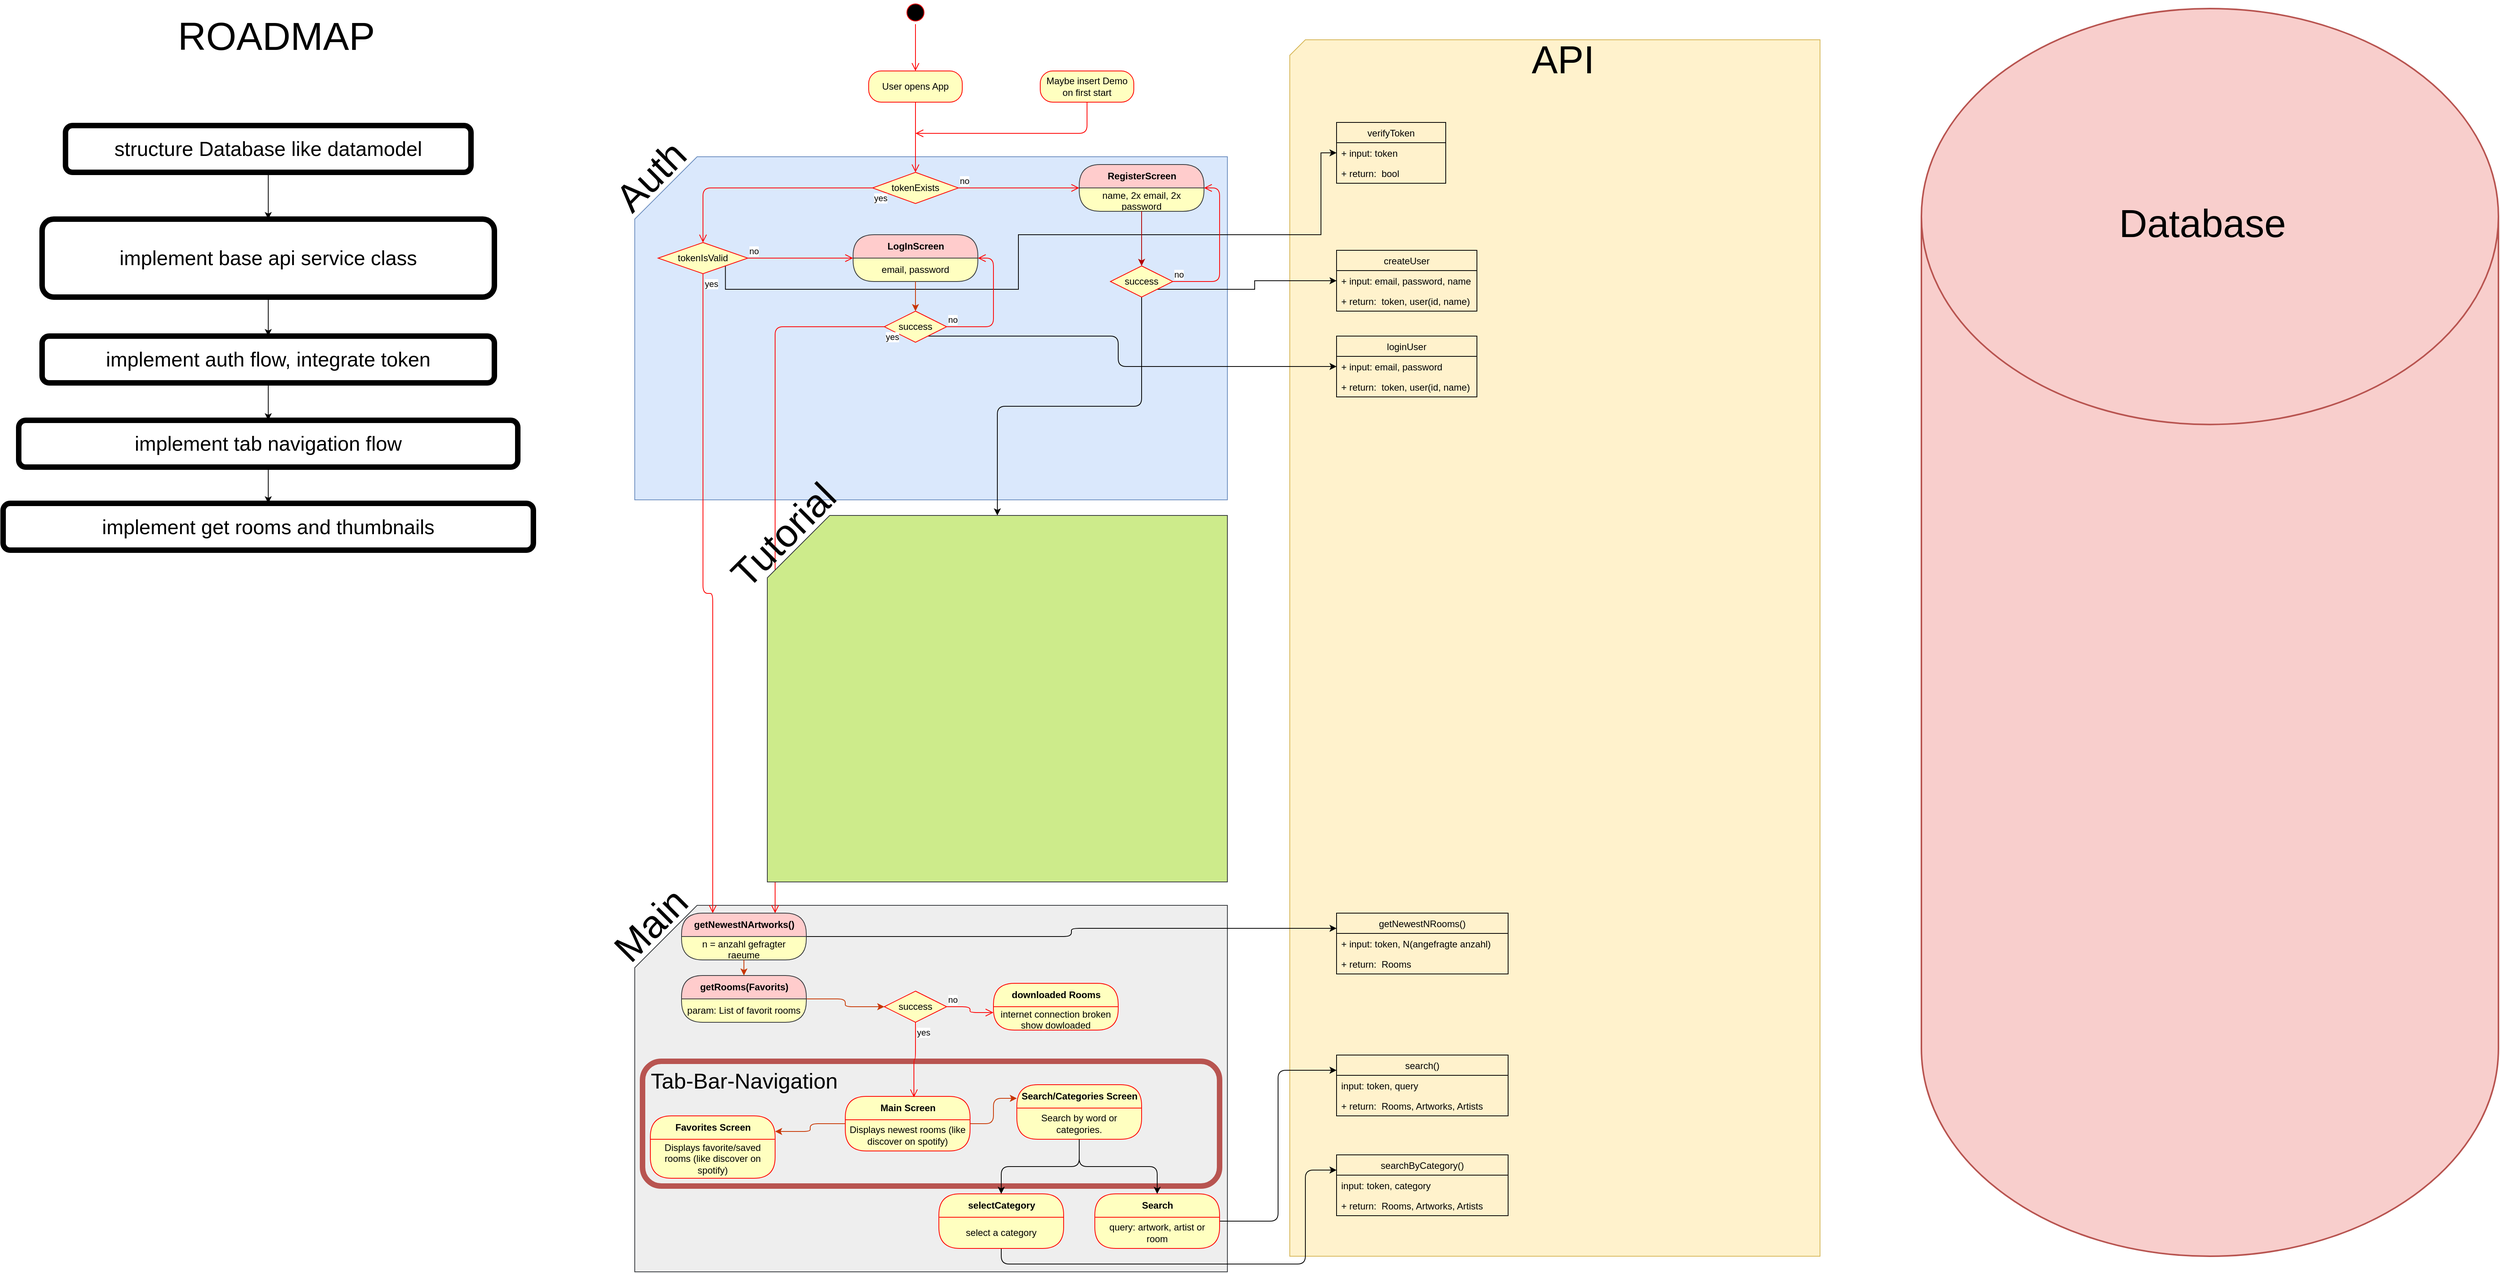 <mxfile>
    <diagram id="wPMljQPv05J4JoJQBgOj" name="Page-1">
        <mxGraphModel dx="2079" dy="1133" grid="1" gridSize="10" guides="1" tooltips="1" connect="1" arrows="1" fold="1" page="1" pageScale="1" pageWidth="827" pageHeight="1169" math="0" shadow="0">
            <root>
                <mxCell id="0"/>
                <mxCell id="1" parent="0"/>
                <mxCell id="61" value="" style="verticalLabelPosition=bottom;verticalAlign=top;html=1;shape=card;whiteSpace=wrap;size=80;arcSize=12;fillColor=#eeeeee;strokeColor=#36393d;" parent="1" vertex="1">
                    <mxGeometry x="40" y="1190" width="760" height="470" as="geometry"/>
                </mxCell>
                <mxCell id="85" value="" style="rounded=1;whiteSpace=wrap;html=1;strokeWidth=7;strokeColor=#b85450;fillColor=none;" vertex="1" parent="1">
                    <mxGeometry x="50" y="1390" width="740" height="160" as="geometry"/>
                </mxCell>
                <mxCell id="25" value="" style="verticalLabelPosition=bottom;verticalAlign=top;html=1;shape=card;whiteSpace=wrap;size=20;arcSize=12;fillColor=#fff2cc;strokeColor=#d6b656;" parent="1" vertex="1">
                    <mxGeometry x="880" y="80" width="680" height="1560" as="geometry"/>
                </mxCell>
                <mxCell id="6" value="" style="verticalLabelPosition=bottom;verticalAlign=top;html=1;shape=card;whiteSpace=wrap;size=80;arcSize=12;fillColor=#dae8fc;strokeColor=#6c8ebf;" parent="1" vertex="1">
                    <mxGeometry x="40" y="230" width="760" height="440" as="geometry"/>
                </mxCell>
                <mxCell id="2" value="" style="ellipse;html=1;shape=startState;fillColor=#000000;strokeColor=#ff0000;" parent="1" vertex="1">
                    <mxGeometry x="385" y="30" width="30" height="30" as="geometry"/>
                </mxCell>
                <mxCell id="3" value="" style="edgeStyle=orthogonalEdgeStyle;html=1;verticalAlign=bottom;endArrow=open;endSize=8;strokeColor=#ff0000;entryX=0.5;entryY=0;entryDx=0;entryDy=0;" parent="1" source="2" target="4" edge="1">
                    <mxGeometry relative="1" as="geometry">
                        <mxPoint x="400" y="120" as="targetPoint"/>
                    </mxGeometry>
                </mxCell>
                <mxCell id="4" value="User opens App" style="rounded=1;whiteSpace=wrap;html=1;arcSize=40;fontColor=#000000;fillColor=#ffffc0;strokeColor=#ff0000;" parent="1" vertex="1">
                    <mxGeometry x="340" y="120" width="120" height="40" as="geometry"/>
                </mxCell>
                <mxCell id="5" value="" style="edgeStyle=orthogonalEdgeStyle;html=1;verticalAlign=bottom;endArrow=open;endSize=8;strokeColor=#ff0000;entryX=0.5;entryY=0;entryDx=0;entryDy=0;" parent="1" source="4" target="7" edge="1">
                    <mxGeometry relative="1" as="geometry">
                        <mxPoint x="406" y="220" as="targetPoint"/>
                    </mxGeometry>
                </mxCell>
                <mxCell id="7" value="tokenExists" style="rhombus;whiteSpace=wrap;html=1;fillColor=#ffffc0;strokeColor=#ff0000;" parent="1" vertex="1">
                    <mxGeometry x="345" y="250" width="110" height="40" as="geometry"/>
                </mxCell>
                <mxCell id="8" value="no" style="edgeStyle=orthogonalEdgeStyle;html=1;align=left;verticalAlign=bottom;endArrow=open;endSize=8;strokeColor=#ff0000;entryX=0;entryY=0;entryDx=0;entryDy=0;" parent="1" source="7" target="14" edge="1">
                    <mxGeometry x="-1" relative="1" as="geometry">
                        <mxPoint x="540" y="270" as="targetPoint"/>
                        <Array as="points">
                            <mxPoint x="540" y="270"/>
                            <mxPoint x="540" y="270"/>
                        </Array>
                    </mxGeometry>
                </mxCell>
                <mxCell id="9" value="yes" style="edgeStyle=orthogonalEdgeStyle;html=1;align=left;verticalAlign=top;endArrow=open;endSize=8;strokeColor=#ff0000;entryX=0.5;entryY=0;entryDx=0;entryDy=0;" parent="1" source="7" target="15" edge="1">
                    <mxGeometry x="-1" relative="1" as="geometry">
                        <mxPoint x="400" y="350" as="targetPoint"/>
                        <mxPoint as="offset"/>
                    </mxGeometry>
                </mxCell>
                <mxCell id="83" style="edgeStyle=orthogonalEdgeStyle;rounded=1;orthogonalLoop=1;jettySize=auto;html=1;entryX=0;entryY=0.25;entryDx=0;entryDy=0;fillColor=#fa6800;strokeColor=#C73500;" edge="1" parent="1" source="10" target="79">
                    <mxGeometry relative="1" as="geometry"/>
                </mxCell>
                <mxCell id="84" style="edgeStyle=orthogonalEdgeStyle;rounded=1;orthogonalLoop=1;jettySize=auto;html=1;entryX=1;entryY=0.25;entryDx=0;entryDy=0;fillColor=#fa6800;strokeColor=#C73500;" edge="1" parent="1" source="10" target="81">
                    <mxGeometry relative="1" as="geometry"/>
                </mxCell>
                <mxCell id="10" value="Main Screen" style="swimlane;html=1;fontStyle=1;align=center;verticalAlign=middle;childLayout=stackLayout;horizontal=1;startSize=30;horizontalStack=0;resizeParent=0;resizeLast=1;container=0;fontColor=#000000;collapsible=0;rounded=1;arcSize=30;strokeColor=#ff0000;fillColor=#ffffc0;swimlaneFillColor=#ffffc0;dropTarget=0;" parent="1" vertex="1">
                    <mxGeometry x="310" y="1435" width="160" height="70" as="geometry"/>
                </mxCell>
                <mxCell id="11" value="Displays newest rooms (like discover on spotify)" style="text;html=1;strokeColor=none;fillColor=none;align=center;verticalAlign=middle;spacingLeft=4;spacingRight=4;whiteSpace=wrap;overflow=hidden;rotatable=0;fontColor=#000000;" parent="10" vertex="1">
                    <mxGeometry y="30" width="160" height="40" as="geometry"/>
                </mxCell>
                <mxCell id="13" value="RegisterScreen" style="swimlane;html=1;fontStyle=1;align=center;verticalAlign=middle;childLayout=stackLayout;horizontal=1;startSize=30;horizontalStack=0;resizeParent=0;resizeLast=1;container=0;collapsible=0;rounded=1;arcSize=30;strokeColor=#36393d;fillColor=#ffcccc;swimlaneFillColor=#ffffc0;dropTarget=0;" parent="1" vertex="1">
                    <mxGeometry x="610" y="240" width="160" height="60" as="geometry"/>
                </mxCell>
                <mxCell id="14" value="name, 2x email, 2x password" style="text;html=1;strokeColor=none;fillColor=none;align=center;verticalAlign=middle;spacingLeft=4;spacingRight=4;whiteSpace=wrap;overflow=hidden;rotatable=0;fontColor=#000000;" parent="13" vertex="1">
                    <mxGeometry y="30" width="160" height="30" as="geometry"/>
                </mxCell>
                <mxCell id="18" value="Subtitle" style="text;html=1;strokeColor=none;fillColor=none;align=center;verticalAlign=middle;spacingLeft=4;spacingRight=4;whiteSpace=wrap;overflow=hidden;rotatable=0;fontColor=#000000;" parent="13" vertex="1">
                    <mxGeometry y="60" width="160" as="geometry"/>
                </mxCell>
                <mxCell id="29" style="edgeStyle=orthogonalEdgeStyle;rounded=0;orthogonalLoop=1;jettySize=auto;html=1;exitX=1;exitY=1;exitDx=0;exitDy=0;" parent="1" source="15" target="32" edge="1">
                    <mxGeometry relative="1" as="geometry">
                        <Array as="points">
                            <mxPoint x="156" y="400"/>
                            <mxPoint x="532" y="400"/>
                            <mxPoint x="532" y="330"/>
                            <mxPoint x="920" y="330"/>
                            <mxPoint x="920" y="225"/>
                        </Array>
                    </mxGeometry>
                </mxCell>
                <mxCell id="15" value="tokenIsValid" style="rhombus;whiteSpace=wrap;html=1;fillColor=#ffffc0;strokeColor=#ff0000;" parent="1" vertex="1">
                    <mxGeometry x="70" y="340" width="115" height="40" as="geometry"/>
                </mxCell>
                <mxCell id="16" value="no" style="edgeStyle=orthogonalEdgeStyle;html=1;align=left;verticalAlign=bottom;endArrow=open;endSize=8;strokeColor=#ff0000;entryX=0;entryY=0.5;entryDx=0;entryDy=0;" parent="1" source="15" target="19" edge="1">
                    <mxGeometry x="-1" relative="1" as="geometry">
                        <mxPoint x="345" y="360" as="targetPoint"/>
                    </mxGeometry>
                </mxCell>
                <mxCell id="17" value="yes" style="edgeStyle=orthogonalEdgeStyle;html=1;align=left;verticalAlign=top;endArrow=open;endSize=8;strokeColor=#ff0000;entryX=0.25;entryY=0;entryDx=0;entryDy=0;" parent="1" source="15" edge="1" target="63">
                    <mxGeometry x="-1" relative="1" as="geometry">
                        <mxPoint x="150" y="1230" as="targetPoint"/>
                    </mxGeometry>
                </mxCell>
                <mxCell id="19" value="LogInScreen" style="swimlane;html=1;fontStyle=1;align=center;verticalAlign=middle;childLayout=stackLayout;horizontal=1;startSize=30;horizontalStack=0;resizeParent=0;resizeLast=1;container=0;collapsible=0;rounded=1;arcSize=30;strokeColor=#36393d;fillColor=#ffcccc;swimlaneFillColor=#ffffc0;dropTarget=0;" parent="1" vertex="1">
                    <mxGeometry x="320" y="330" width="160" height="60" as="geometry"/>
                </mxCell>
                <mxCell id="20" value="email, password" style="text;html=1;strokeColor=none;fillColor=none;align=center;verticalAlign=middle;spacingLeft=4;spacingRight=4;whiteSpace=wrap;overflow=hidden;rotatable=0;fontColor=#000000;" parent="19" vertex="1">
                    <mxGeometry y="30" width="160" height="30" as="geometry"/>
                </mxCell>
                <mxCell id="21" value="Subtitle" style="text;html=1;strokeColor=none;fillColor=none;align=center;verticalAlign=middle;spacingLeft=4;spacingRight=4;whiteSpace=wrap;overflow=hidden;rotatable=0;fontColor=#000000;" parent="19" vertex="1">
                    <mxGeometry y="60" width="160" as="geometry"/>
                </mxCell>
                <mxCell id="22" value="Maybe insert Demo on first start" style="rounded=1;whiteSpace=wrap;html=1;arcSize=40;fontColor=#000000;fillColor=#ffffc0;strokeColor=#ff0000;" parent="1" vertex="1">
                    <mxGeometry x="560" y="120" width="120" height="40" as="geometry"/>
                </mxCell>
                <mxCell id="23" value="" style="edgeStyle=orthogonalEdgeStyle;html=1;verticalAlign=bottom;endArrow=open;endSize=8;strokeColor=#ff0000;" parent="1" source="22" edge="1">
                    <mxGeometry relative="1" as="geometry">
                        <mxPoint x="400" y="200" as="targetPoint"/>
                        <Array as="points">
                            <mxPoint x="620" y="200"/>
                        </Array>
                    </mxGeometry>
                </mxCell>
                <mxCell id="24" value="" style="strokeWidth=2;html=1;shape=mxgraph.flowchart.database;whiteSpace=wrap;fillColor=#f8cecc;strokeColor=#b85450;" parent="1" vertex="1">
                    <mxGeometry x="1690" y="40" width="740" height="1600" as="geometry"/>
                </mxCell>
                <mxCell id="26" value="&lt;font style=&quot;font-size: 50px&quot;&gt;API&lt;/font&gt;" style="text;html=1;resizable=0;autosize=1;align=center;verticalAlign=middle;points=[];fillColor=none;strokeColor=none;rounded=0;" parent="1" vertex="1">
                    <mxGeometry x="1180" y="90" width="100" height="30" as="geometry"/>
                </mxCell>
                <mxCell id="27" value="&lt;font style=&quot;font-size: 50px&quot;&gt;Database&lt;/font&gt;" style="text;html=1;resizable=0;autosize=1;align=center;verticalAlign=middle;points=[];fillColor=none;strokeColor=none;rounded=0;" parent="1" vertex="1">
                    <mxGeometry x="1935" y="300" width="230" height="30" as="geometry"/>
                </mxCell>
                <mxCell id="28" value="&lt;font style=&quot;font-size: 50px&quot;&gt;Auth&lt;/font&gt;" style="text;html=1;resizable=0;autosize=1;align=center;verticalAlign=middle;points=[];fillColor=none;strokeColor=none;rounded=0;rotation=-45;" parent="1" vertex="1">
                    <mxGeometry y="240" width="120" height="30" as="geometry"/>
                </mxCell>
                <mxCell id="31" value="verifyToken" style="swimlane;fontStyle=0;childLayout=stackLayout;horizontal=1;startSize=26;fillColor=none;horizontalStack=0;resizeParent=1;resizeParentMax=0;resizeLast=0;collapsible=1;marginBottom=0;" parent="1" vertex="1">
                    <mxGeometry x="940" y="186" width="140" height="78" as="geometry"/>
                </mxCell>
                <mxCell id="32" value="+ input: token" style="text;strokeColor=none;fillColor=none;align=left;verticalAlign=top;spacingLeft=4;spacingRight=4;overflow=hidden;rotatable=0;points=[[0,0.5],[1,0.5]];portConstraint=eastwest;" parent="31" vertex="1">
                    <mxGeometry y="26" width="140" height="26" as="geometry"/>
                </mxCell>
                <mxCell id="33" value="+ return:  bool" style="text;strokeColor=none;fillColor=none;align=left;verticalAlign=top;spacingLeft=4;spacingRight=4;overflow=hidden;rotatable=0;points=[[0,0.5],[1,0.5]];portConstraint=eastwest;" parent="31" vertex="1">
                    <mxGeometry y="52" width="140" height="26" as="geometry"/>
                </mxCell>
                <mxCell id="43" style="edgeStyle=orthogonalEdgeStyle;rounded=0;orthogonalLoop=1;jettySize=auto;html=1;entryX=0;entryY=0.5;entryDx=0;entryDy=0;" parent="1" source="38" target="45" edge="1">
                    <mxGeometry relative="1" as="geometry">
                        <Array as="points">
                            <mxPoint x="835" y="400"/>
                            <mxPoint x="835" y="389"/>
                        </Array>
                    </mxGeometry>
                </mxCell>
                <mxCell id="110" style="edgeStyle=orthogonalEdgeStyle;rounded=1;orthogonalLoop=1;jettySize=auto;html=1;" edge="1" parent="1" source="38" target="59">
                    <mxGeometry relative="1" as="geometry"/>
                </mxCell>
                <mxCell id="38" value="success" style="rhombus;whiteSpace=wrap;html=1;fillColor=#ffffc0;strokeColor=#ff0000;" parent="1" vertex="1">
                    <mxGeometry x="650" y="370" width="80" height="40" as="geometry"/>
                </mxCell>
                <mxCell id="39" value="no" style="edgeStyle=orthogonalEdgeStyle;html=1;align=left;verticalAlign=bottom;endArrow=open;endSize=8;strokeColor=#ff0000;entryX=1;entryY=0;entryDx=0;entryDy=0;" parent="1" source="38" target="14" edge="1">
                    <mxGeometry x="-1" relative="1" as="geometry">
                        <mxPoint x="790" y="360" as="targetPoint"/>
                        <Array as="points">
                            <mxPoint x="790" y="390"/>
                            <mxPoint x="790" y="270"/>
                        </Array>
                    </mxGeometry>
                </mxCell>
                <mxCell id="42" style="edgeStyle=orthogonalEdgeStyle;rounded=0;orthogonalLoop=1;jettySize=auto;html=1;fillColor=#e51400;strokeColor=#B20000;" parent="1" source="14" target="38" edge="1">
                    <mxGeometry relative="1" as="geometry"/>
                </mxCell>
                <mxCell id="44" value="createUser" style="swimlane;fontStyle=0;childLayout=stackLayout;horizontal=1;startSize=26;fillColor=none;horizontalStack=0;resizeParent=1;resizeParentMax=0;resizeLast=0;collapsible=1;marginBottom=0;" parent="1" vertex="1">
                    <mxGeometry x="940" y="350" width="180" height="78" as="geometry"/>
                </mxCell>
                <mxCell id="45" value="+ input: email, password, name" style="text;strokeColor=none;fillColor=none;align=left;verticalAlign=top;spacingLeft=4;spacingRight=4;overflow=hidden;rotatable=0;points=[[0,0.5],[1,0.5]];portConstraint=eastwest;" parent="44" vertex="1">
                    <mxGeometry y="26" width="180" height="26" as="geometry"/>
                </mxCell>
                <mxCell id="46" value="+ return:  token, user(id, name)" style="text;strokeColor=none;fillColor=none;align=left;verticalAlign=top;spacingLeft=4;spacingRight=4;overflow=hidden;rotatable=0;points=[[0,0.5],[1,0.5]];portConstraint=eastwest;" parent="44" vertex="1">
                    <mxGeometry y="52" width="180" height="26" as="geometry"/>
                </mxCell>
                <mxCell id="53" style="edgeStyle=orthogonalEdgeStyle;orthogonalLoop=1;jettySize=auto;html=1;entryX=0;entryY=0.5;entryDx=0;entryDy=0;rounded=1;" parent="1" source="49" target="55" edge="1">
                    <mxGeometry relative="1" as="geometry">
                        <Array as="points">
                            <mxPoint x="660" y="460"/>
                            <mxPoint x="660" y="499"/>
                        </Array>
                    </mxGeometry>
                </mxCell>
                <mxCell id="49" value="success" style="rhombus;whiteSpace=wrap;html=1;fillColor=#ffffc0;strokeColor=#ff0000;" parent="1" vertex="1">
                    <mxGeometry x="360" y="428" width="80" height="40" as="geometry"/>
                </mxCell>
                <mxCell id="50" value="no" style="edgeStyle=orthogonalEdgeStyle;html=1;align=left;verticalAlign=bottom;endArrow=open;endSize=8;strokeColor=#ff0000;entryX=1;entryY=0;entryDx=0;entryDy=0;" parent="1" source="49" target="20" edge="1">
                    <mxGeometry x="-1" relative="1" as="geometry">
                        <mxPoint x="540" y="448" as="targetPoint"/>
                        <Array as="points">
                            <mxPoint x="500" y="448"/>
                            <mxPoint x="500" y="360"/>
                        </Array>
                    </mxGeometry>
                </mxCell>
                <mxCell id="51" value="yes" style="edgeStyle=orthogonalEdgeStyle;html=1;align=left;verticalAlign=top;endArrow=open;endSize=8;strokeColor=#ff0000;entryX=0.75;entryY=0;entryDx=0;entryDy=0;" parent="1" source="49" target="63" edge="1">
                    <mxGeometry x="-1" relative="1" as="geometry">
                        <mxPoint x="240" y="720" as="targetPoint"/>
                    </mxGeometry>
                </mxCell>
                <mxCell id="52" style="edgeStyle=orthogonalEdgeStyle;rounded=0;orthogonalLoop=1;jettySize=auto;html=1;fillColor=#fa6800;strokeColor=#C73500;" parent="1" source="20" target="49" edge="1">
                    <mxGeometry relative="1" as="geometry"/>
                </mxCell>
                <mxCell id="54" value="loginUser" style="swimlane;fontStyle=0;childLayout=stackLayout;horizontal=1;startSize=26;fillColor=none;horizontalStack=0;resizeParent=1;resizeParentMax=0;resizeLast=0;collapsible=1;marginBottom=0;" parent="1" vertex="1">
                    <mxGeometry x="940" y="460" width="180" height="78" as="geometry"/>
                </mxCell>
                <mxCell id="55" value="+ input: email, password" style="text;strokeColor=none;fillColor=none;align=left;verticalAlign=top;spacingLeft=4;spacingRight=4;overflow=hidden;rotatable=0;points=[[0,0.5],[1,0.5]];portConstraint=eastwest;" parent="54" vertex="1">
                    <mxGeometry y="26" width="180" height="26" as="geometry"/>
                </mxCell>
                <mxCell id="56" value="+ return:  token, user(id, name)" style="text;strokeColor=none;fillColor=none;align=left;verticalAlign=top;spacingLeft=4;spacingRight=4;overflow=hidden;rotatable=0;points=[[0,0.5],[1,0.5]];portConstraint=eastwest;" parent="54" vertex="1">
                    <mxGeometry y="52" width="180" height="26" as="geometry"/>
                </mxCell>
                <mxCell id="59" value="" style="verticalLabelPosition=bottom;verticalAlign=top;html=1;shape=card;whiteSpace=wrap;size=80;arcSize=12;fillColor=#cdeb8b;strokeColor=#36393d;" parent="1" vertex="1">
                    <mxGeometry x="210" y="690" width="590" height="470" as="geometry"/>
                </mxCell>
                <mxCell id="60" value="&lt;font style=&quot;font-size: 50px&quot;&gt;Tutorial&lt;/font&gt;" style="text;html=1;resizable=0;autosize=1;align=center;verticalAlign=middle;points=[];fillColor=none;strokeColor=none;rounded=0;rotation=-45;" parent="1" vertex="1">
                    <mxGeometry x="140" y="700" width="180" height="30" as="geometry"/>
                </mxCell>
                <mxCell id="62" value="&lt;span style=&quot;font-size: 50px&quot;&gt;Main&lt;/span&gt;" style="text;html=1;resizable=0;autosize=1;align=center;verticalAlign=middle;points=[];fillColor=none;strokeColor=none;rounded=0;rotation=-45;" parent="1" vertex="1">
                    <mxGeometry y="1200" width="120" height="30" as="geometry"/>
                </mxCell>
                <mxCell id="70" style="edgeStyle=orthogonalEdgeStyle;rounded=1;orthogonalLoop=1;jettySize=auto;html=1;entryX=0;entryY=0.25;entryDx=0;entryDy=0;" edge="1" parent="1" source="63" target="66">
                    <mxGeometry relative="1" as="geometry"/>
                </mxCell>
                <mxCell id="63" value="getNewestNArtworks()" style="swimlane;html=1;fontStyle=1;align=center;verticalAlign=middle;childLayout=stackLayout;horizontal=1;startSize=30;horizontalStack=0;resizeParent=0;resizeLast=1;container=0;collapsible=0;rounded=1;arcSize=30;strokeColor=#36393d;fillColor=#ffcccc;swimlaneFillColor=#ffffc0;dropTarget=0;" vertex="1" parent="1">
                    <mxGeometry x="100" y="1200" width="160" height="60" as="geometry"/>
                </mxCell>
                <mxCell id="64" value="n = anzahl gefragter raeume" style="text;html=1;strokeColor=none;fillColor=none;align=center;verticalAlign=middle;spacingLeft=4;spacingRight=4;whiteSpace=wrap;overflow=hidden;rotatable=0;fontColor=#000000;" vertex="1" parent="63">
                    <mxGeometry y="30" width="160" height="30" as="geometry"/>
                </mxCell>
                <mxCell id="65" value="Subtitle" style="text;html=1;strokeColor=none;fillColor=none;align=center;verticalAlign=middle;spacingLeft=4;spacingRight=4;whiteSpace=wrap;overflow=hidden;rotatable=0;fontColor=#000000;" vertex="1" parent="63">
                    <mxGeometry y="60" width="160" as="geometry"/>
                </mxCell>
                <mxCell id="66" value="getNewestNRooms()" style="swimlane;fontStyle=0;childLayout=stackLayout;horizontal=1;startSize=26;fillColor=none;horizontalStack=0;resizeParent=1;resizeParentMax=0;resizeLast=0;collapsible=1;marginBottom=0;" vertex="1" parent="1">
                    <mxGeometry x="940" y="1200" width="220" height="78" as="geometry"/>
                </mxCell>
                <mxCell id="67" value="+ input: token, N(angefragte anzahl)" style="text;strokeColor=none;fillColor=none;align=left;verticalAlign=top;spacingLeft=4;spacingRight=4;overflow=hidden;rotatable=0;points=[[0,0.5],[1,0.5]];portConstraint=eastwest;" vertex="1" parent="66">
                    <mxGeometry y="26" width="220" height="26" as="geometry"/>
                </mxCell>
                <mxCell id="68" value="+ return:  Rooms" style="text;strokeColor=none;fillColor=none;align=left;verticalAlign=top;spacingLeft=4;spacingRight=4;overflow=hidden;rotatable=0;points=[[0,0.5],[1,0.5]];portConstraint=eastwest;" vertex="1" parent="66">
                    <mxGeometry y="52" width="220" height="26" as="geometry"/>
                </mxCell>
                <mxCell id="71" value="success" style="rhombus;whiteSpace=wrap;html=1;fillColor=#ffffc0;strokeColor=#ff0000;" vertex="1" parent="1">
                    <mxGeometry x="360" y="1300" width="80" height="40" as="geometry"/>
                </mxCell>
                <mxCell id="72" value="no" style="edgeStyle=orthogonalEdgeStyle;html=1;align=left;verticalAlign=bottom;endArrow=open;endSize=8;strokeColor=#ff0000;entryX=0;entryY=0.25;entryDx=0;entryDy=0;" edge="1" source="71" parent="1" target="77">
                    <mxGeometry x="-1" relative="1" as="geometry">
                        <mxPoint x="490" y="1320" as="targetPoint"/>
                    </mxGeometry>
                </mxCell>
                <mxCell id="73" value="yes" style="edgeStyle=orthogonalEdgeStyle;html=1;align=left;verticalAlign=top;endArrow=open;endSize=8;strokeColor=#ff0000;entryX=0.55;entryY=0.017;entryDx=0;entryDy=0;entryPerimeter=0;" edge="1" source="71" parent="1" target="10">
                    <mxGeometry x="-1" relative="1" as="geometry">
                        <mxPoint x="350" y="1400" as="targetPoint"/>
                    </mxGeometry>
                </mxCell>
                <mxCell id="75" style="edgeStyle=orthogonalEdgeStyle;rounded=1;orthogonalLoop=1;jettySize=auto;html=1;entryX=0.5;entryY=0;entryDx=0;entryDy=0;fillColor=#fa6800;strokeColor=#C73500;" edge="1" parent="1" source="64" target="87">
                    <mxGeometry relative="1" as="geometry"/>
                </mxCell>
                <mxCell id="76" value="downloaded Rooms" style="swimlane;html=1;fontStyle=1;align=center;verticalAlign=middle;childLayout=stackLayout;horizontal=1;startSize=30;horizontalStack=0;resizeParent=0;resizeLast=1;container=0;fontColor=#000000;collapsible=0;rounded=1;arcSize=30;strokeColor=#ff0000;fillColor=#ffffc0;swimlaneFillColor=#ffffc0;dropTarget=0;" vertex="1" parent="1">
                    <mxGeometry x="500" y="1290" width="160" height="60" as="geometry"/>
                </mxCell>
                <mxCell id="77" value="internet connection broken&lt;br&gt;show dowloaded" style="text;html=1;strokeColor=none;fillColor=none;align=center;verticalAlign=middle;spacingLeft=4;spacingRight=4;whiteSpace=wrap;overflow=hidden;rotatable=0;fontColor=#000000;" vertex="1" parent="76">
                    <mxGeometry y="30" width="160" height="30" as="geometry"/>
                </mxCell>
                <mxCell id="93" value="" style="edgeStyle=orthogonalEdgeStyle;rounded=1;orthogonalLoop=1;jettySize=auto;html=1;" edge="1" parent="1" source="79" target="91">
                    <mxGeometry relative="1" as="geometry"/>
                </mxCell>
                <mxCell id="79" value="Search/Categories Screen" style="swimlane;html=1;fontStyle=1;align=center;verticalAlign=middle;childLayout=stackLayout;horizontal=1;startSize=30;horizontalStack=0;resizeParent=0;resizeLast=1;container=0;fontColor=#000000;collapsible=0;rounded=1;arcSize=30;strokeColor=#ff0000;fillColor=#ffffc0;swimlaneFillColor=#ffffc0;dropTarget=0;" vertex="1" parent="1">
                    <mxGeometry x="530" y="1420" width="160" height="70" as="geometry"/>
                </mxCell>
                <mxCell id="80" value="Search by word or categories." style="text;html=1;strokeColor=none;fillColor=none;align=center;verticalAlign=middle;spacingLeft=4;spacingRight=4;whiteSpace=wrap;overflow=hidden;rotatable=0;fontColor=#000000;" vertex="1" parent="79">
                    <mxGeometry y="30" width="160" height="40" as="geometry"/>
                </mxCell>
                <mxCell id="81" value="Favorites Screen" style="swimlane;html=1;fontStyle=1;align=center;verticalAlign=middle;childLayout=stackLayout;horizontal=1;startSize=30;horizontalStack=0;resizeParent=0;resizeLast=1;container=0;fontColor=#000000;collapsible=0;rounded=1;arcSize=30;strokeColor=#ff0000;fillColor=#ffffc0;swimlaneFillColor=#ffffc0;dropTarget=0;" vertex="1" parent="1">
                    <mxGeometry x="60" y="1460" width="160" height="80" as="geometry"/>
                </mxCell>
                <mxCell id="82" value="Displays favorite/saved rooms (like discover on spotify)" style="text;html=1;strokeColor=none;fillColor=none;align=center;verticalAlign=middle;spacingLeft=4;spacingRight=4;whiteSpace=wrap;overflow=hidden;rotatable=0;fontColor=#000000;" vertex="1" parent="81">
                    <mxGeometry y="30" width="160" height="50" as="geometry"/>
                </mxCell>
                <mxCell id="86" value="&lt;font style=&quot;font-size: 28px&quot;&gt;Tab-Bar-Navigation&lt;/font&gt;" style="text;html=1;resizable=0;autosize=1;align=center;verticalAlign=middle;points=[];fillColor=none;strokeColor=none;rounded=0;" vertex="1" parent="1">
                    <mxGeometry x="50" y="1400" width="260" height="30" as="geometry"/>
                </mxCell>
                <mxCell id="90" style="edgeStyle=orthogonalEdgeStyle;rounded=1;orthogonalLoop=1;jettySize=auto;html=1;entryX=0;entryY=0.5;entryDx=0;entryDy=0;fillColor=#fa6800;strokeColor=#C73500;" edge="1" parent="1" source="87" target="71">
                    <mxGeometry relative="1" as="geometry"/>
                </mxCell>
                <mxCell id="87" value="getRooms(Favorits)" style="swimlane;html=1;fontStyle=1;align=center;verticalAlign=middle;childLayout=stackLayout;horizontal=1;startSize=30;horizontalStack=0;resizeParent=0;resizeLast=1;container=0;collapsible=0;rounded=1;arcSize=30;strokeColor=#36393d;fillColor=#ffcccc;swimlaneFillColor=#ffffc0;dropTarget=0;" vertex="1" parent="1">
                    <mxGeometry x="100" y="1280" width="160" height="60" as="geometry"/>
                </mxCell>
                <mxCell id="88" value="param: List of favorit rooms" style="text;html=1;strokeColor=none;fillColor=none;align=center;verticalAlign=middle;spacingLeft=4;spacingRight=4;whiteSpace=wrap;overflow=hidden;rotatable=0;fontColor=#000000;" vertex="1" parent="87">
                    <mxGeometry y="30" width="160" height="30" as="geometry"/>
                </mxCell>
                <mxCell id="89" value="Subtitle" style="text;html=1;strokeColor=none;fillColor=none;align=center;verticalAlign=middle;spacingLeft=4;spacingRight=4;whiteSpace=wrap;overflow=hidden;rotatable=0;fontColor=#000000;" vertex="1" parent="87">
                    <mxGeometry y="60" width="160" as="geometry"/>
                </mxCell>
                <mxCell id="99" style="edgeStyle=orthogonalEdgeStyle;rounded=1;orthogonalLoop=1;jettySize=auto;html=1;entryX=0;entryY=0.25;entryDx=0;entryDy=0;" edge="1" parent="1" source="91" target="95">
                    <mxGeometry relative="1" as="geometry"/>
                </mxCell>
                <mxCell id="91" value="Search" style="swimlane;html=1;fontStyle=1;align=center;verticalAlign=middle;childLayout=stackLayout;horizontal=1;startSize=30;horizontalStack=0;resizeParent=0;resizeLast=1;container=0;fontColor=#000000;collapsible=0;rounded=1;arcSize=30;strokeColor=#ff0000;fillColor=#ffffc0;swimlaneFillColor=#ffffc0;dropTarget=0;" vertex="1" parent="1">
                    <mxGeometry x="630" y="1560" width="160" height="70" as="geometry"/>
                </mxCell>
                <mxCell id="92" value="query: artwork, artist or room" style="text;html=1;strokeColor=none;fillColor=none;align=center;verticalAlign=middle;spacingLeft=4;spacingRight=4;whiteSpace=wrap;overflow=hidden;rotatable=0;fontColor=#000000;" vertex="1" parent="91">
                    <mxGeometry y="30" width="160" height="40" as="geometry"/>
                </mxCell>
                <mxCell id="94" value="artwork, artist or room" style="text;html=1;strokeColor=none;fillColor=none;align=center;verticalAlign=middle;spacingLeft=4;spacingRight=4;whiteSpace=wrap;overflow=hidden;rotatable=0;fontColor=#000000;" vertex="1" parent="91">
                    <mxGeometry y="70" width="160" as="geometry"/>
                </mxCell>
                <mxCell id="100" value="" style="rounded=1;whiteSpace=wrap;html=1;strokeWidth=7;fillColor=none;" vertex="1" parent="91">
                    <mxGeometry y="70" width="160" as="geometry"/>
                </mxCell>
                <mxCell id="95" value="search()" style="swimlane;fontStyle=0;childLayout=stackLayout;horizontal=1;startSize=26;fillColor=none;horizontalStack=0;resizeParent=1;resizeParentMax=0;resizeLast=0;collapsible=1;marginBottom=0;" vertex="1" parent="1">
                    <mxGeometry x="940" y="1382" width="220" height="78" as="geometry"/>
                </mxCell>
                <mxCell id="96" value="input: token, query" style="text;strokeColor=none;fillColor=none;align=left;verticalAlign=top;spacingLeft=4;spacingRight=4;overflow=hidden;rotatable=0;points=[[0,0.5],[1,0.5]];portConstraint=eastwest;" vertex="1" parent="95">
                    <mxGeometry y="26" width="220" height="26" as="geometry"/>
                </mxCell>
                <mxCell id="97" value="+ return:  Rooms, Artworks, Artists" style="text;strokeColor=none;fillColor=none;align=left;verticalAlign=top;spacingLeft=4;spacingRight=4;overflow=hidden;rotatable=0;points=[[0,0.5],[1,0.5]];portConstraint=eastwest;" vertex="1" parent="95">
                    <mxGeometry y="52" width="220" height="26" as="geometry"/>
                </mxCell>
                <mxCell id="109" style="edgeStyle=orthogonalEdgeStyle;rounded=1;orthogonalLoop=1;jettySize=auto;html=1;entryX=0;entryY=0.25;entryDx=0;entryDy=0;" edge="1" parent="1" source="101" target="106">
                    <mxGeometry relative="1" as="geometry">
                        <Array as="points">
                            <mxPoint x="510" y="1650"/>
                            <mxPoint x="900" y="1650"/>
                            <mxPoint x="900" y="1530"/>
                        </Array>
                    </mxGeometry>
                </mxCell>
                <mxCell id="101" value="selectCategory" style="swimlane;html=1;fontStyle=1;align=center;verticalAlign=middle;childLayout=stackLayout;horizontal=1;startSize=30;horizontalStack=0;resizeParent=0;resizeLast=1;container=0;fontColor=#000000;collapsible=0;rounded=1;arcSize=30;strokeColor=#ff0000;fillColor=#ffffc0;swimlaneFillColor=#ffffc0;dropTarget=0;" vertex="1" parent="1">
                    <mxGeometry x="430" y="1560" width="160" height="70" as="geometry"/>
                </mxCell>
                <mxCell id="102" value="select a category" style="text;html=1;strokeColor=none;fillColor=none;align=center;verticalAlign=middle;spacingLeft=4;spacingRight=4;whiteSpace=wrap;overflow=hidden;rotatable=0;fontColor=#000000;" vertex="1" parent="101">
                    <mxGeometry y="30" width="160" height="40" as="geometry"/>
                </mxCell>
                <mxCell id="103" value="artwork, artist or room" style="text;html=1;strokeColor=none;fillColor=none;align=center;verticalAlign=middle;spacingLeft=4;spacingRight=4;whiteSpace=wrap;overflow=hidden;rotatable=0;fontColor=#000000;" vertex="1" parent="101">
                    <mxGeometry y="70" width="160" as="geometry"/>
                </mxCell>
                <mxCell id="104" value="" style="rounded=1;whiteSpace=wrap;html=1;strokeWidth=7;fillColor=none;" vertex="1" parent="101">
                    <mxGeometry y="70" width="160" as="geometry"/>
                </mxCell>
                <mxCell id="105" style="edgeStyle=orthogonalEdgeStyle;rounded=1;orthogonalLoop=1;jettySize=auto;html=1;entryX=0.5;entryY=0;entryDx=0;entryDy=0;" edge="1" parent="1" source="80" target="101">
                    <mxGeometry relative="1" as="geometry"/>
                </mxCell>
                <mxCell id="106" value="searchByCategory()" style="swimlane;fontStyle=0;childLayout=stackLayout;horizontal=1;startSize=26;fillColor=none;horizontalStack=0;resizeParent=1;resizeParentMax=0;resizeLast=0;collapsible=1;marginBottom=0;" vertex="1" parent="1">
                    <mxGeometry x="940" y="1510" width="220" height="78" as="geometry"/>
                </mxCell>
                <mxCell id="107" value="input: token, category" style="text;strokeColor=none;fillColor=none;align=left;verticalAlign=top;spacingLeft=4;spacingRight=4;overflow=hidden;rotatable=0;points=[[0,0.5],[1,0.5]];portConstraint=eastwest;" vertex="1" parent="106">
                    <mxGeometry y="26" width="220" height="26" as="geometry"/>
                </mxCell>
                <mxCell id="108" value="+ return:  Rooms, Artworks, Artists" style="text;strokeColor=none;fillColor=none;align=left;verticalAlign=top;spacingLeft=4;spacingRight=4;overflow=hidden;rotatable=0;points=[[0,0.5],[1,0.5]];portConstraint=eastwest;" vertex="1" parent="106">
                    <mxGeometry y="52" width="220" height="26" as="geometry"/>
                </mxCell>
                <mxCell id="114" value="" style="edgeStyle=orthogonalEdgeStyle;rounded=1;orthogonalLoop=1;jettySize=auto;html=1;entryX=0.5;entryY=0;entryDx=0;entryDy=0;" edge="1" parent="1" source="112" target="113">
                    <mxGeometry relative="1" as="geometry"/>
                </mxCell>
                <mxCell id="121" value="" style="edgeStyle=orthogonalEdgeStyle;rounded=1;orthogonalLoop=1;jettySize=auto;html=1;fontSize=26;" edge="1" parent="1" source="120" target="112">
                    <mxGeometry relative="1" as="geometry"/>
                </mxCell>
                <mxCell id="112" value="implement base api service class" style="rounded=1;whiteSpace=wrap;html=1;strokeWidth=7;fillColor=none;fontSize=26;" vertex="1" parent="1">
                    <mxGeometry x="-720" y="310" width="580" height="100" as="geometry"/>
                </mxCell>
                <mxCell id="116" value="" style="edgeStyle=orthogonalEdgeStyle;rounded=1;orthogonalLoop=1;jettySize=auto;html=1;fontSize=26;" edge="1" parent="1" source="113" target="115">
                    <mxGeometry relative="1" as="geometry"/>
                </mxCell>
                <mxCell id="113" value="implement auth flow, integrate token" style="whiteSpace=wrap;html=1;rounded=1;strokeWidth=7;fillColor=none;fontSize=26;" vertex="1" parent="1">
                    <mxGeometry x="-720" y="460" width="580" height="60" as="geometry"/>
                </mxCell>
                <mxCell id="118" value="" style="edgeStyle=orthogonalEdgeStyle;rounded=1;orthogonalLoop=1;jettySize=auto;html=1;fontSize=26;" edge="1" parent="1" source="115" target="117">
                    <mxGeometry relative="1" as="geometry"/>
                </mxCell>
                <mxCell id="115" value="implement tab navigation flow" style="whiteSpace=wrap;html=1;rounded=1;fontSize=26;strokeWidth=7;fillColor=none;" vertex="1" parent="1">
                    <mxGeometry x="-750" y="568" width="640" height="60" as="geometry"/>
                </mxCell>
                <mxCell id="117" value="implement get rooms and thumbnails" style="whiteSpace=wrap;html=1;rounded=1;fontSize=26;strokeWidth=7;fillColor=none;" vertex="1" parent="1">
                    <mxGeometry x="-770" y="674.5" width="680" height="60" as="geometry"/>
                </mxCell>
                <mxCell id="120" value="structure Database like datamodel" style="whiteSpace=wrap;html=1;rounded=1;fontSize=26;strokeWidth=7;fillColor=none;" vertex="1" parent="1">
                    <mxGeometry x="-690" y="190" width="520" height="60" as="geometry"/>
                </mxCell>
                <mxCell id="122" value="&lt;font style=&quot;font-size: 50px&quot;&gt;ROADMAP&lt;/font&gt;" style="text;html=1;resizable=0;autosize=1;align=center;verticalAlign=middle;points=[];fillColor=none;strokeColor=none;rounded=0;rotation=0;" vertex="1" parent="1">
                    <mxGeometry x="-555" y="60" width="270" height="30" as="geometry"/>
                </mxCell>
            </root>
        </mxGraphModel>
    </diagram>
</mxfile>
